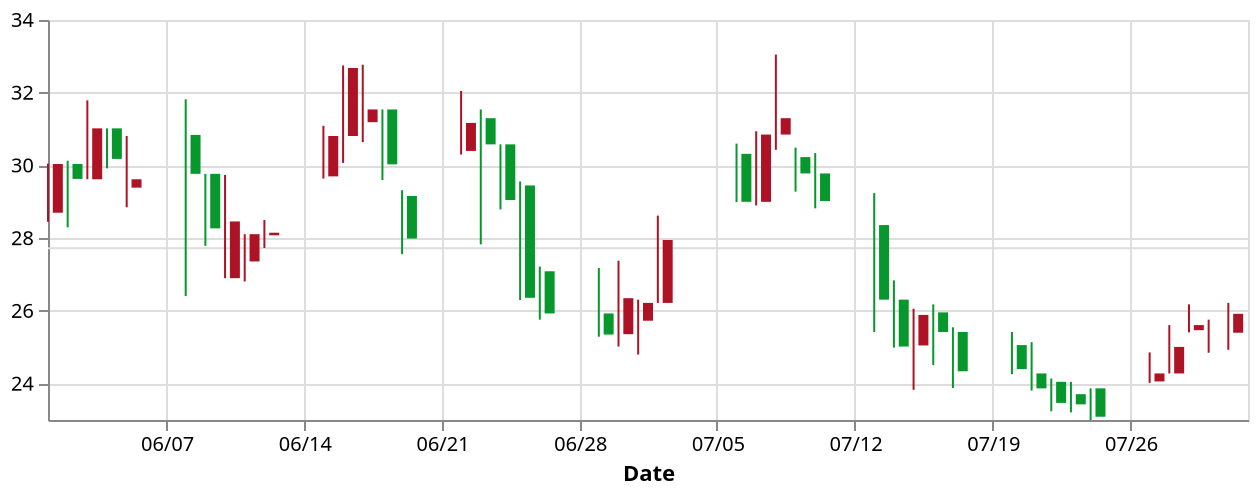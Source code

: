{
  "$schema": "https://vega.github.io/schema/vega-lite/v2.json",
  "width": 600,
  "data": {
    "values": [
      {
        "date": "01-Jun-2009",
        "open": 28.7,
        "high": 30.05,
        "low": 28.45,
        "close": 30.04,
        "signal": "short",
        "ret": -4.89396411092985
      },
      {
        "date": "02-Jun-2009",
        "open": 30.04,
        "high": 30.13,
        "low": 28.3,
        "close": 29.63,
        "signal": "short",
        "ret": -0.322580645161295
      },
      {
        "date": "03-Jun-2009",
        "open": 29.62,
        "high": 31.79,
        "low": 29.62,
        "close": 31.02,
        "signal": "short",
        "ret": 3.68663594470045
      },
      {
        "date": "04-Jun-2009",
        "open": 31.02,
        "high": 31.02,
        "low": 29.92,
        "close": 30.18,
        "signal": "short",
        "ret": 4.51010886469673
      },
      {
        "date": "05-Jun-2009",
        "open": 29.39,
        "high": 30.81,
        "low": 28.85,
        "close": 29.62,
        "signal": "short",
        "ret": 6.08424336973478
      },
      {
        "date": "08-Jun-2009",
        "open": 30.84,
        "high": 31.82,
        "low": 26.41,
        "close": 29.77,
        "signal": "short",
        "ret": 1.2539184952978
      },
      {
        "date": "09-Jun-2009",
        "open": 29.77,
        "high": 29.77,
        "low": 27.79,
        "close": 28.27,
        "signal": "short",
        "ret": -5.02431118314424
      },
      {
        "date": "10-Jun-2009",
        "open": 26.9,
        "high": 29.74,
        "low": 26.9,
        "close": 28.46,
        "signal": "short",
        "ret": -5.46623794212217
      },
      {
        "date": "11-Jun-2009",
        "open": 27.36,
        "high": 28.11,
        "low": 26.81,
        "close": 28.11,
        "signal": "short",
        "ret": -8.3743842364532
      },
      {
        "date": "12-Jun-2009",
        "open": 28.08,
        "high": 28.5,
        "low": 27.73,
        "close": 28.15,
        "signal": "short",
        "ret": -5.52763819095477
      },
      {
        "date": "15-Jun-2009",
        "open": 29.7,
        "high": 31.09,
        "low": 29.64,
        "close": 30.81,
        "signal": "long",
        "ret": 3.4920634920635
      },
      {
        "date": "16-Jun-2009",
        "open": 30.81,
        "high": 32.75,
        "low": 30.07,
        "close": 32.68,
        "signal": "short",
        "ret": 0.155038759689914
      },
      {
        "date": "17-Jun-2009",
        "open": 31.19,
        "high": 32.77,
        "low": 30.64,
        "close": 31.54,
        "signal": "short",
        "ret": 5.82822085889571
      },
      {
        "date": "18-Jun-2009",
        "open": 31.54,
        "high": 31.54,
        "low": 29.6,
        "close": 30.03,
        "signal": "short",
        "ret": 8.17610062893082
      },
      {
        "date": "19-Jun-2009",
        "open": 29.16,
        "high": 29.32,
        "low": 27.56,
        "close": 27.99,
        "signal": "short",
        "ret": 8.59872611464968
      },
      {
        "date": "22-Jun-2009",
        "open": 30.4,
        "high": 32.05,
        "low": 30.3,
        "close": 31.17,
        "signal": "short",
        "ret": 15.4907975460123
      },
      {
        "date": "23-Jun-2009",
        "open": 31.3,
        "high": 31.54,
        "low": 27.83,
        "close": 30.58,
        "signal": "short",
        "ret": 11.7370892018779
      },
      {
        "date": "24-Jun-2009",
        "open": 30.58,
        "high": 30.58,
        "low": 28.79,
        "close": 29.05,
        "signal": "long",
        "ret": -10.4234527687296
      },
      {
        "date": "25-Jun-2009",
        "open": 29.45,
        "high": 29.56,
        "low": 26.3,
        "close": 26.36,
        "signal": "long",
        "ret": 0
      },
      {
        "date": "26-Jun-2009",
        "open": 27.09,
        "high": 27.22,
        "low": 25.76,
        "close": 25.93,
        "signal": "long",
        "ret": 0
      },
      {
        "date": "29-Jun-2009",
        "open": 25.93,
        "high": 27.18,
        "low": 25.29,
        "close": 25.35,
        "signal": "long",
        "ret": 5.26315789473684
      },
      {
        "date": "30-Jun-2009",
        "open": 25.36,
        "high": 27.38,
        "low": 25.02,
        "close": 26.35,
        "signal": "long",
        "ret": 6.73758865248228
      },
      {
        "date": "01-Jul-2009",
        "open": 25.73,
        "high": 26.31,
        "low": 24.8,
        "close": 26.22,
        "signal": "long",
        "ret": 7.83645655877341
      },
      {
        "date": "02-Jul-2009",
        "open": 26.22,
        "high": 28.62,
        "low": 26.22,
        "close": 27.95,
        "signal": "long",
        "ret": 2.76422764227643
      },
      {
        "date": "06-Jul-2009",
        "open": 30.32,
        "high": 30.6,
        "low": 28.99,
        "close": 29,
        "signal": "short",
        "ret": -2.14521452145214
      },
      {
        "date": "07-Jul-2009",
        "open": 29,
        "high": 30.94,
        "low": 28.9,
        "close": 30.85,
        "signal": "short",
        "ret": 3.03514376996805
      },
      {
        "date": "08-Jul-2009",
        "open": 30.85,
        "high": 33.05,
        "low": 30.43,
        "close": 31.3,
        "signal": "short",
        "ret": 5.68720379146919
      },
      {
        "date": "09-Jul-2009",
        "open": 30.23,
        "high": 30.49,
        "low": 29.28,
        "close": 29.78,
        "signal": "short",
        "ret": 8.22784810126583
      },
      {
        "date": "10-Jul-2009",
        "open": 29.78,
        "high": 30.34,
        "low": 28.82,
        "close": 29.02,
        "signal": "short",
        "ret": 8.64779874213836
      },
      {
        "date": "13-Jul-2009",
        "open": 28.36,
        "high": 29.24,
        "low": 25.42,
        "close": 26.31,
        "signal": "short",
        "ret": 7.32899022801303
      },
      {
        "date": "14-Jul-2009",
        "open": 26.31,
        "high": 26.84,
        "low": 24.99,
        "close": 25.02,
        "signal": "short",
        "ret": 7.30897009966778
      },
      {
        "date": "15-Jul-2009",
        "open": 25.05,
        "high": 26.06,
        "low": 23.83,
        "close": 25.89,
        "signal": "neutral",
        "ret": 0
      },
      {
        "date": "16-Jul-2009",
        "open": 25.96,
        "high": 26.18,
        "low": 24.51,
        "close": 25.42,
        "signal": "long",
        "ret": -9.82758620689656
      },
      {
        "date": "17-Jul-2009",
        "open": 25.42,
        "high": 25.55,
        "low": 23.88,
        "close": 24.34,
        "signal": "long",
        "ret": -10.8433734939759
      },
      {
        "date": "20-Jul-2009",
        "open": 25.06,
        "high": 25.42,
        "low": 24.26,
        "close": 24.4,
        "signal": "long",
        "ret": -7.55711775043936
      },
      {
        "date": "21-Jul-2009",
        "open": 24.28,
        "high": 25.14,
        "low": 23.81,
        "close": 23.87,
        "signal": "long",
        "ret": -2.5089605734767
      },
      {
        "date": "22-Jul-2009",
        "open": 24.05,
        "high": 24.14,
        "low": 23.24,
        "close": 23.47,
        "signal": "long",
        "ret": 0.915750915750916
      },
      {
        "date": "23-Jul-2009",
        "open": 23.71,
        "high": 24.05,
        "low": 23.21,
        "close": 23.43,
        "signal": "long",
        "ret": 2.47148288973383
      },
      {
        "date": "24-Jul-2009",
        "open": 23.87,
        "high": 23.87,
        "low": 23,
        "close": 23.09,
        "signal": "long",
        "ret": 4.22264875239922
      },
      {
        "date": "27-Jul-2009",
        "open": 24.06,
        "high": 24.86,
        "low": 24.02,
        "close": 24.28,
        "signal": "long",
        "ret": -0.189393939393929
      },
      {
        "date": "28-Jul-2009",
        "open": 24.28,
        "high": 25.61,
        "low": 24.28,
        "close": 25.01,
        "signal": "long",
        "ret": -4.37956204379562
      },
      {
        "date": "29-Jul-2009",
        "open": 25.47,
        "high": 26.18,
        "low": 25.41,
        "close": 25.61,
        "signal": "long",
        "ret": -4.48504983388705
      },
      {
        "date": "30-Jul-2009",
        "open": 25.4,
        "high": 25.76,
        "low": 24.85,
        "close": 25.4,
        "signal": "long",
        "ret": -1.70357751277683
      },
      {
        "date": "31-Jul-2009",
        "open": 25.4,
        "high": 26.22,
        "low": 24.93,
        "close": 25.92,
        "signal": "short",
        "ret": 5.06756756756757
      }
    ]
  },
  "transform": [
    {
      "calculate": "datum.open > datum.close",
      "as": "isIncrease"
    },
    {
      "calculate": "(datum.open + datum.close)/2",
      "as": "mid"
    }
  ],
  "layer": [
    {
      "mark": {"type": "rule"},
      "encoding": {
        "y": {
          "field": "mid",
          "type": "quantitative",
          "aggregate": "mean",
          "scale": {"zero": false},
          "axis": {"title": null}
        },
        "color": {"value": "fff"}
      }
    },
    {
      "mark": {"type": "rule"},
      "encoding": {
        "x": {
          "field": "date",
          "type": "temporal",
          "timeUnit": "yearmonthdate",
          "axis": {
            "format": "%m/%d",
            "labelAngle": 0,
            "title": "Date"
          }
        },
        "y": {"field": "low","type": "quantitative"},
        "y2": {"field": "high","type": "quantitative"},
        "color": {
          "field": "isIncrease",
          "type": "nominal",
          "scale": {"range": ["#ae1325","#06982d"]},
          "legend": false
        }
      }
    },
    {
      "mark": {"type": "bar"},
      "encoding": {
        "x": {
          "field": "date",
          "type": "temporal",
          "timeUnit": "yearmonthdate"
        },
        "y": {"field": "open","type": "quantitative"},
        "y2": {"field": "close","type": "quantitative"},
        "size": {"value": 5},
        "color": {
          "field": "isIncrease",
          "type": "nominal",
          "scale": {"range": ["#ae1325","#06982d"]},
          "legend": false
        }
      }
    }
  ]
}
